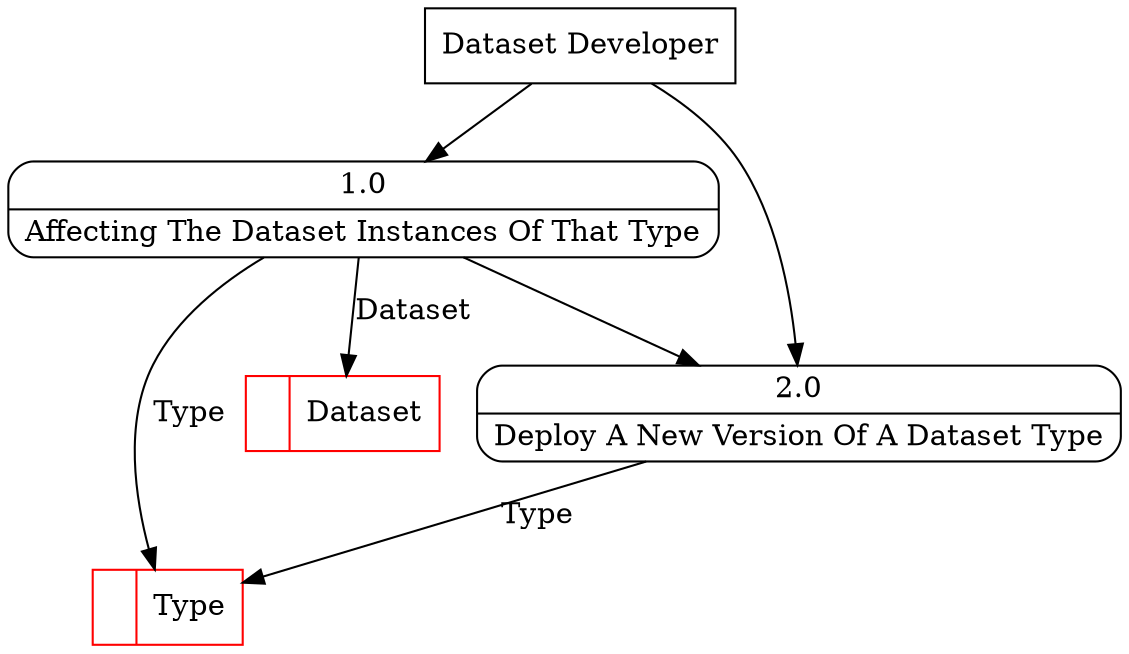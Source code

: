digraph dfd2{ 
node[shape=record]
200 [label="<f0>  |<f1> Type " color=red];
201 [label="<f0>  |<f1> Dataset " color=red];
202 [label="Dataset Developer" shape=box];
203 [label="{<f0> 1.0|<f1> Affecting The Dataset Instances Of That Type }" shape=Mrecord];
204 [label="{<f0> 2.0|<f1> Deploy A New Version Of A Dataset Type }" shape=Mrecord];
202 -> 203
202 -> 204
203 -> 204
203 -> 200 [label="Type"]
204 -> 200 [label="Type"]
203 -> 201 [label="Dataset"]
}